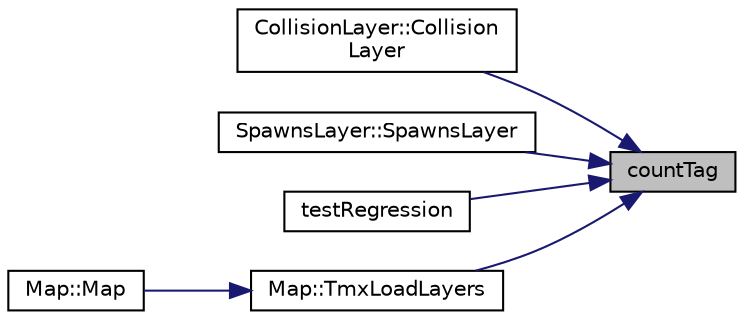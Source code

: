 digraph "countTag"
{
 // LATEX_PDF_SIZE
  bgcolor="transparent";
  edge [fontname="Helvetica",fontsize="10",labelfontname="Helvetica",labelfontsize="10"];
  node [fontname="Helvetica",fontsize="10",shape=record];
  rankdir="RL";
  Node1 [label="countTag",height=0.2,width=0.4,color="black", fillcolor="grey75", style="filled", fontcolor="black",tooltip=" "];
  Node1 -> Node2 [dir="back",color="midnightblue",fontsize="10",style="solid",fontname="Helvetica"];
  Node2 [label="CollisionLayer::Collision\lLayer",height=0.2,width=0.4,color="black",URL="$classCollisionLayer.html#ad7562ed58ac10b8720614008b557a1c1",tooltip=" "];
  Node1 -> Node3 [dir="back",color="midnightblue",fontsize="10",style="solid",fontname="Helvetica"];
  Node3 [label="SpawnsLayer::SpawnsLayer",height=0.2,width=0.4,color="black",URL="$classSpawnsLayer.html#afb32cd60ca05e87e9b55a503529c484e",tooltip=" "];
  Node1 -> Node4 [dir="back",color="midnightblue",fontsize="10",style="solid",fontname="Helvetica"];
  Node4 [label="testRegression",height=0.2,width=0.4,color="black",URL="$tmxParsing_8cpp.html#a317f87c9a3888b89d04c33aa204600c2",tooltip=" "];
  Node1 -> Node5 [dir="back",color="midnightblue",fontsize="10",style="solid",fontname="Helvetica"];
  Node5 [label="Map::TmxLoadLayers",height=0.2,width=0.4,color="black",URL="$classMap.html#ab57f33273034a118bb9434befbeb4263",tooltip=" "];
  Node5 -> Node6 [dir="back",color="midnightblue",fontsize="10",style="solid",fontname="Helvetica"];
  Node6 [label="Map::Map",height=0.2,width=0.4,color="black",URL="$classMap.html#aabdba839fca85548ccc15926cdb5f68a",tooltip=" "];
}
